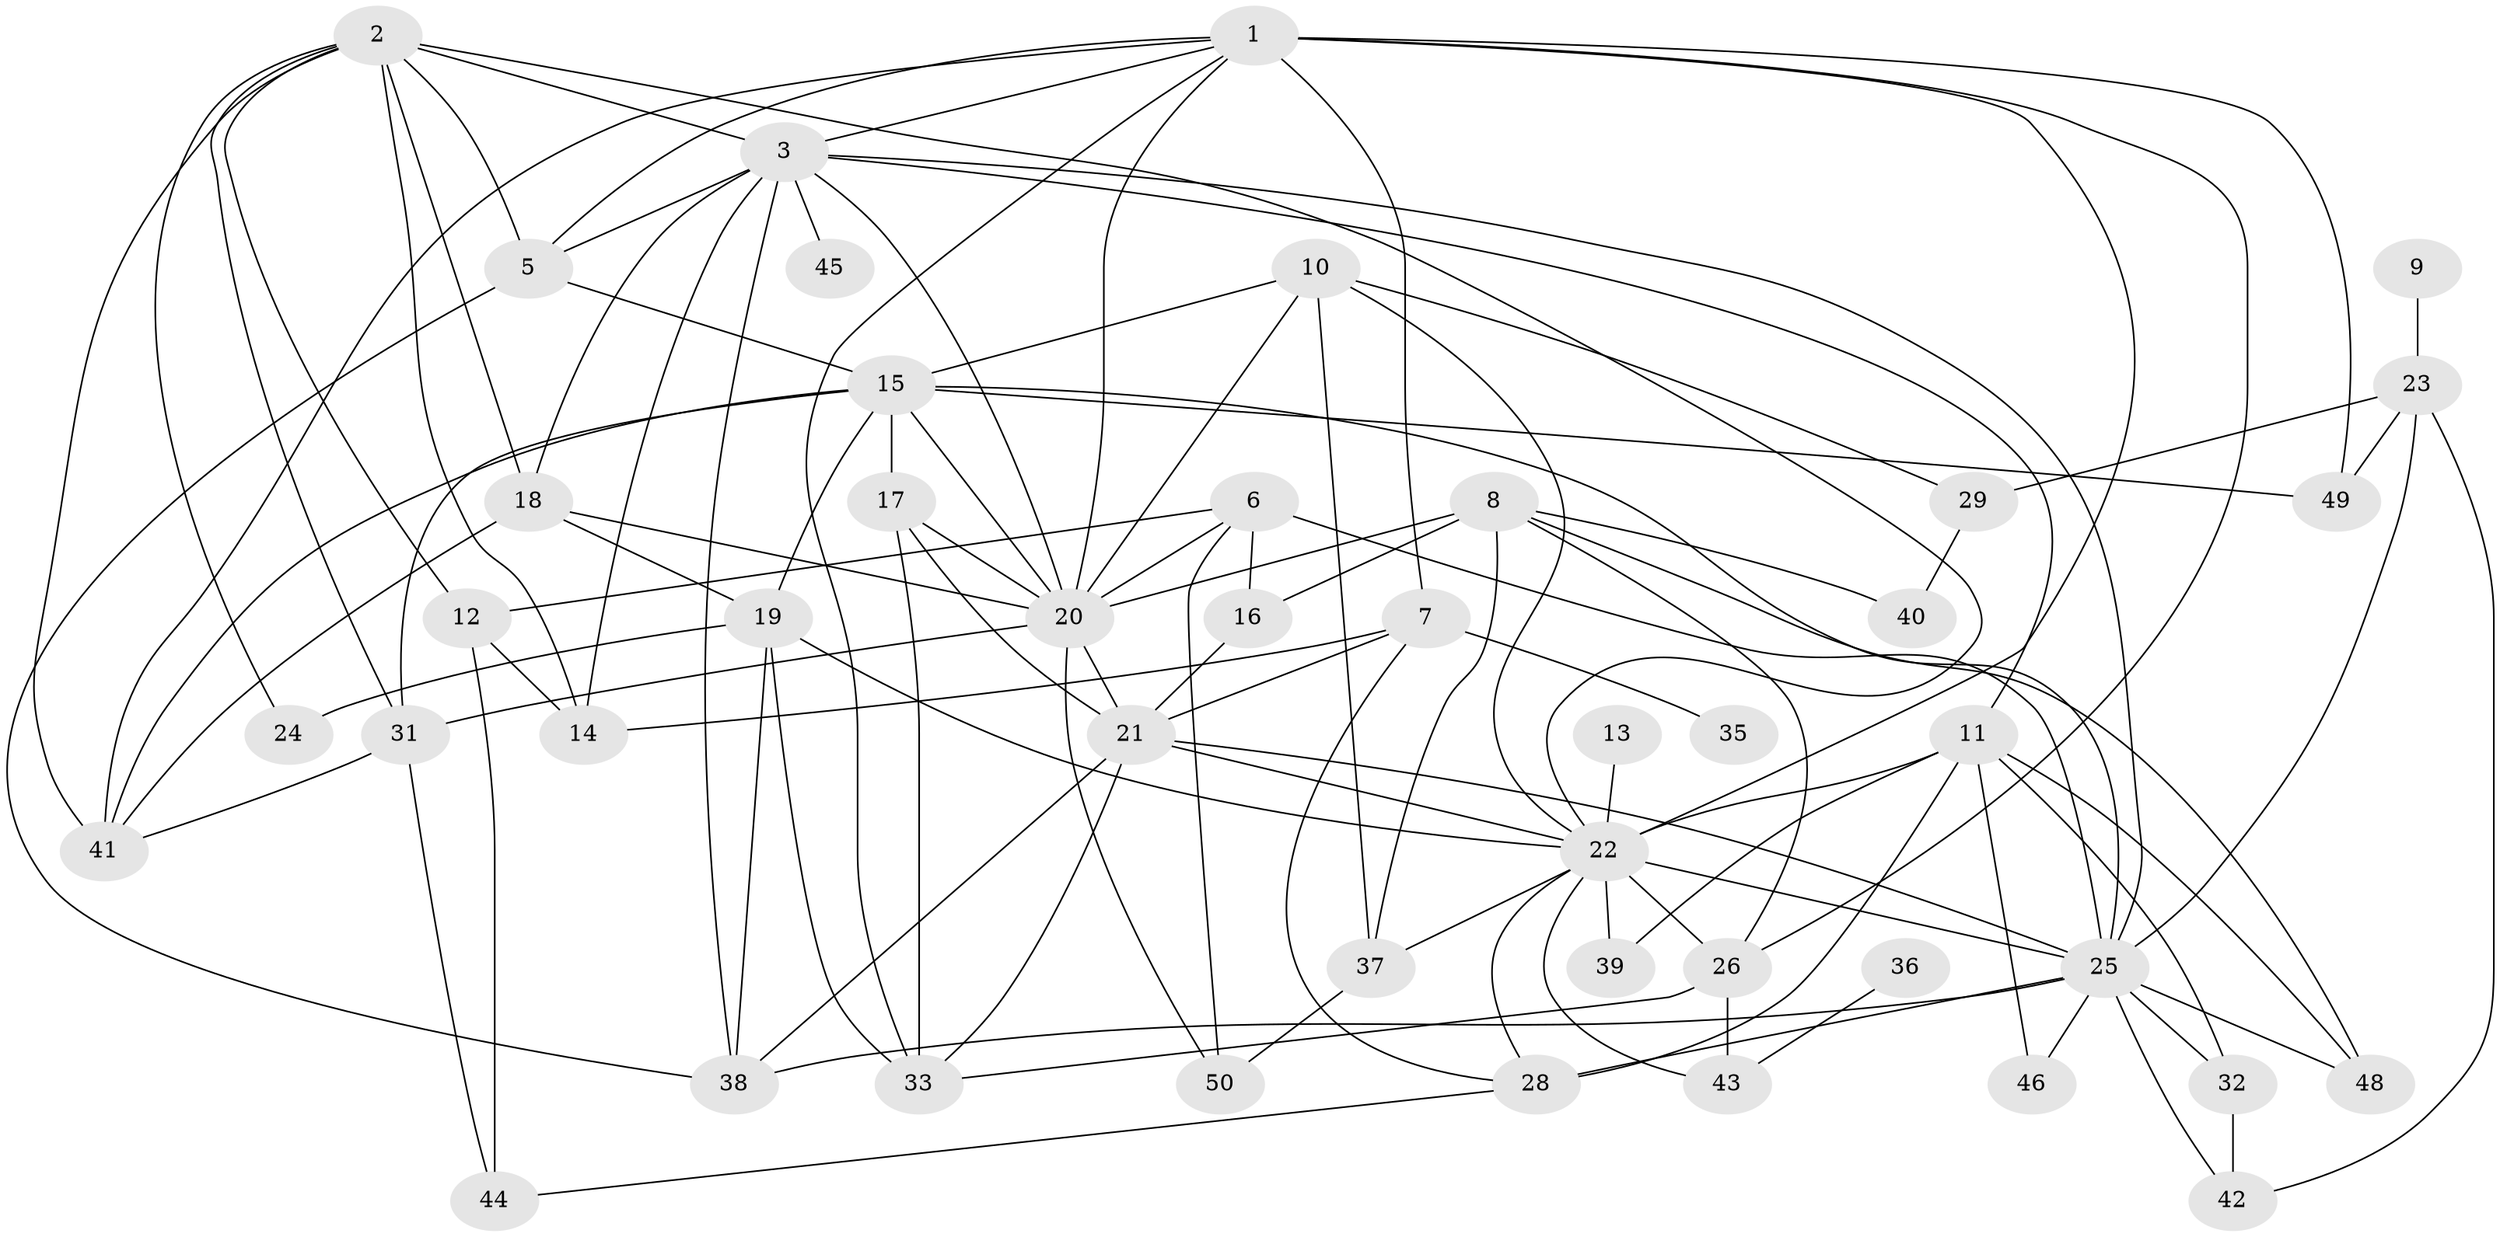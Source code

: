 // original degree distribution, {3: 0.2727272727272727, 6: 0.06060606060606061, 5: 0.2222222222222222, 0: 0.050505050505050504, 4: 0.1414141414141414, 2: 0.12121212121212122, 7: 0.04040404040404041, 1: 0.09090909090909091}
// Generated by graph-tools (version 1.1) at 2025/48/03/04/25 22:48:06]
// undirected, 45 vertices, 108 edges
graph export_dot {
  node [color=gray90,style=filled];
  1;
  2;
  3;
  5;
  6;
  7;
  8;
  9;
  10;
  11;
  12;
  13;
  14;
  15;
  16;
  17;
  18;
  19;
  20;
  21;
  22;
  23;
  24;
  25;
  26;
  28;
  29;
  31;
  32;
  33;
  35;
  36;
  37;
  38;
  39;
  40;
  41;
  42;
  43;
  44;
  45;
  46;
  48;
  49;
  50;
  1 -- 3 [weight=1.0];
  1 -- 5 [weight=1.0];
  1 -- 7 [weight=2.0];
  1 -- 20 [weight=1.0];
  1 -- 22 [weight=1.0];
  1 -- 26 [weight=1.0];
  1 -- 33 [weight=1.0];
  1 -- 41 [weight=1.0];
  1 -- 49 [weight=1.0];
  2 -- 3 [weight=1.0];
  2 -- 5 [weight=1.0];
  2 -- 12 [weight=1.0];
  2 -- 14 [weight=2.0];
  2 -- 18 [weight=1.0];
  2 -- 22 [weight=1.0];
  2 -- 24 [weight=1.0];
  2 -- 31 [weight=1.0];
  2 -- 41 [weight=2.0];
  3 -- 5 [weight=1.0];
  3 -- 11 [weight=1.0];
  3 -- 14 [weight=2.0];
  3 -- 18 [weight=1.0];
  3 -- 20 [weight=1.0];
  3 -- 25 [weight=2.0];
  3 -- 38 [weight=1.0];
  3 -- 45 [weight=1.0];
  5 -- 15 [weight=2.0];
  5 -- 38 [weight=1.0];
  6 -- 12 [weight=2.0];
  6 -- 16 [weight=1.0];
  6 -- 20 [weight=1.0];
  6 -- 25 [weight=1.0];
  6 -- 50 [weight=1.0];
  7 -- 14 [weight=1.0];
  7 -- 21 [weight=1.0];
  7 -- 28 [weight=1.0];
  7 -- 35 [weight=1.0];
  8 -- 16 [weight=1.0];
  8 -- 20 [weight=1.0];
  8 -- 26 [weight=1.0];
  8 -- 37 [weight=1.0];
  8 -- 40 [weight=1.0];
  8 -- 48 [weight=1.0];
  9 -- 23 [weight=1.0];
  10 -- 15 [weight=1.0];
  10 -- 20 [weight=1.0];
  10 -- 22 [weight=1.0];
  10 -- 29 [weight=1.0];
  10 -- 37 [weight=1.0];
  11 -- 22 [weight=2.0];
  11 -- 28 [weight=1.0];
  11 -- 32 [weight=1.0];
  11 -- 39 [weight=1.0];
  11 -- 46 [weight=1.0];
  11 -- 48 [weight=1.0];
  12 -- 14 [weight=2.0];
  12 -- 44 [weight=1.0];
  13 -- 22 [weight=1.0];
  15 -- 17 [weight=2.0];
  15 -- 19 [weight=1.0];
  15 -- 20 [weight=1.0];
  15 -- 25 [weight=2.0];
  15 -- 31 [weight=1.0];
  15 -- 41 [weight=1.0];
  15 -- 49 [weight=1.0];
  16 -- 21 [weight=2.0];
  17 -- 20 [weight=1.0];
  17 -- 21 [weight=1.0];
  17 -- 33 [weight=1.0];
  18 -- 19 [weight=1.0];
  18 -- 20 [weight=1.0];
  18 -- 41 [weight=1.0];
  19 -- 22 [weight=1.0];
  19 -- 24 [weight=1.0];
  19 -- 33 [weight=1.0];
  19 -- 38 [weight=1.0];
  20 -- 21 [weight=1.0];
  20 -- 31 [weight=1.0];
  20 -- 50 [weight=1.0];
  21 -- 22 [weight=1.0];
  21 -- 25 [weight=1.0];
  21 -- 33 [weight=1.0];
  21 -- 38 [weight=1.0];
  22 -- 25 [weight=2.0];
  22 -- 26 [weight=1.0];
  22 -- 28 [weight=1.0];
  22 -- 37 [weight=1.0];
  22 -- 39 [weight=1.0];
  22 -- 43 [weight=1.0];
  23 -- 25 [weight=1.0];
  23 -- 29 [weight=1.0];
  23 -- 42 [weight=1.0];
  23 -- 49 [weight=1.0];
  25 -- 28 [weight=2.0];
  25 -- 32 [weight=1.0];
  25 -- 38 [weight=1.0];
  25 -- 42 [weight=1.0];
  25 -- 46 [weight=1.0];
  25 -- 48 [weight=1.0];
  26 -- 33 [weight=1.0];
  26 -- 43 [weight=1.0];
  28 -- 44 [weight=1.0];
  29 -- 40 [weight=1.0];
  31 -- 41 [weight=1.0];
  31 -- 44 [weight=1.0];
  32 -- 42 [weight=1.0];
  36 -- 43 [weight=1.0];
  37 -- 50 [weight=1.0];
}
